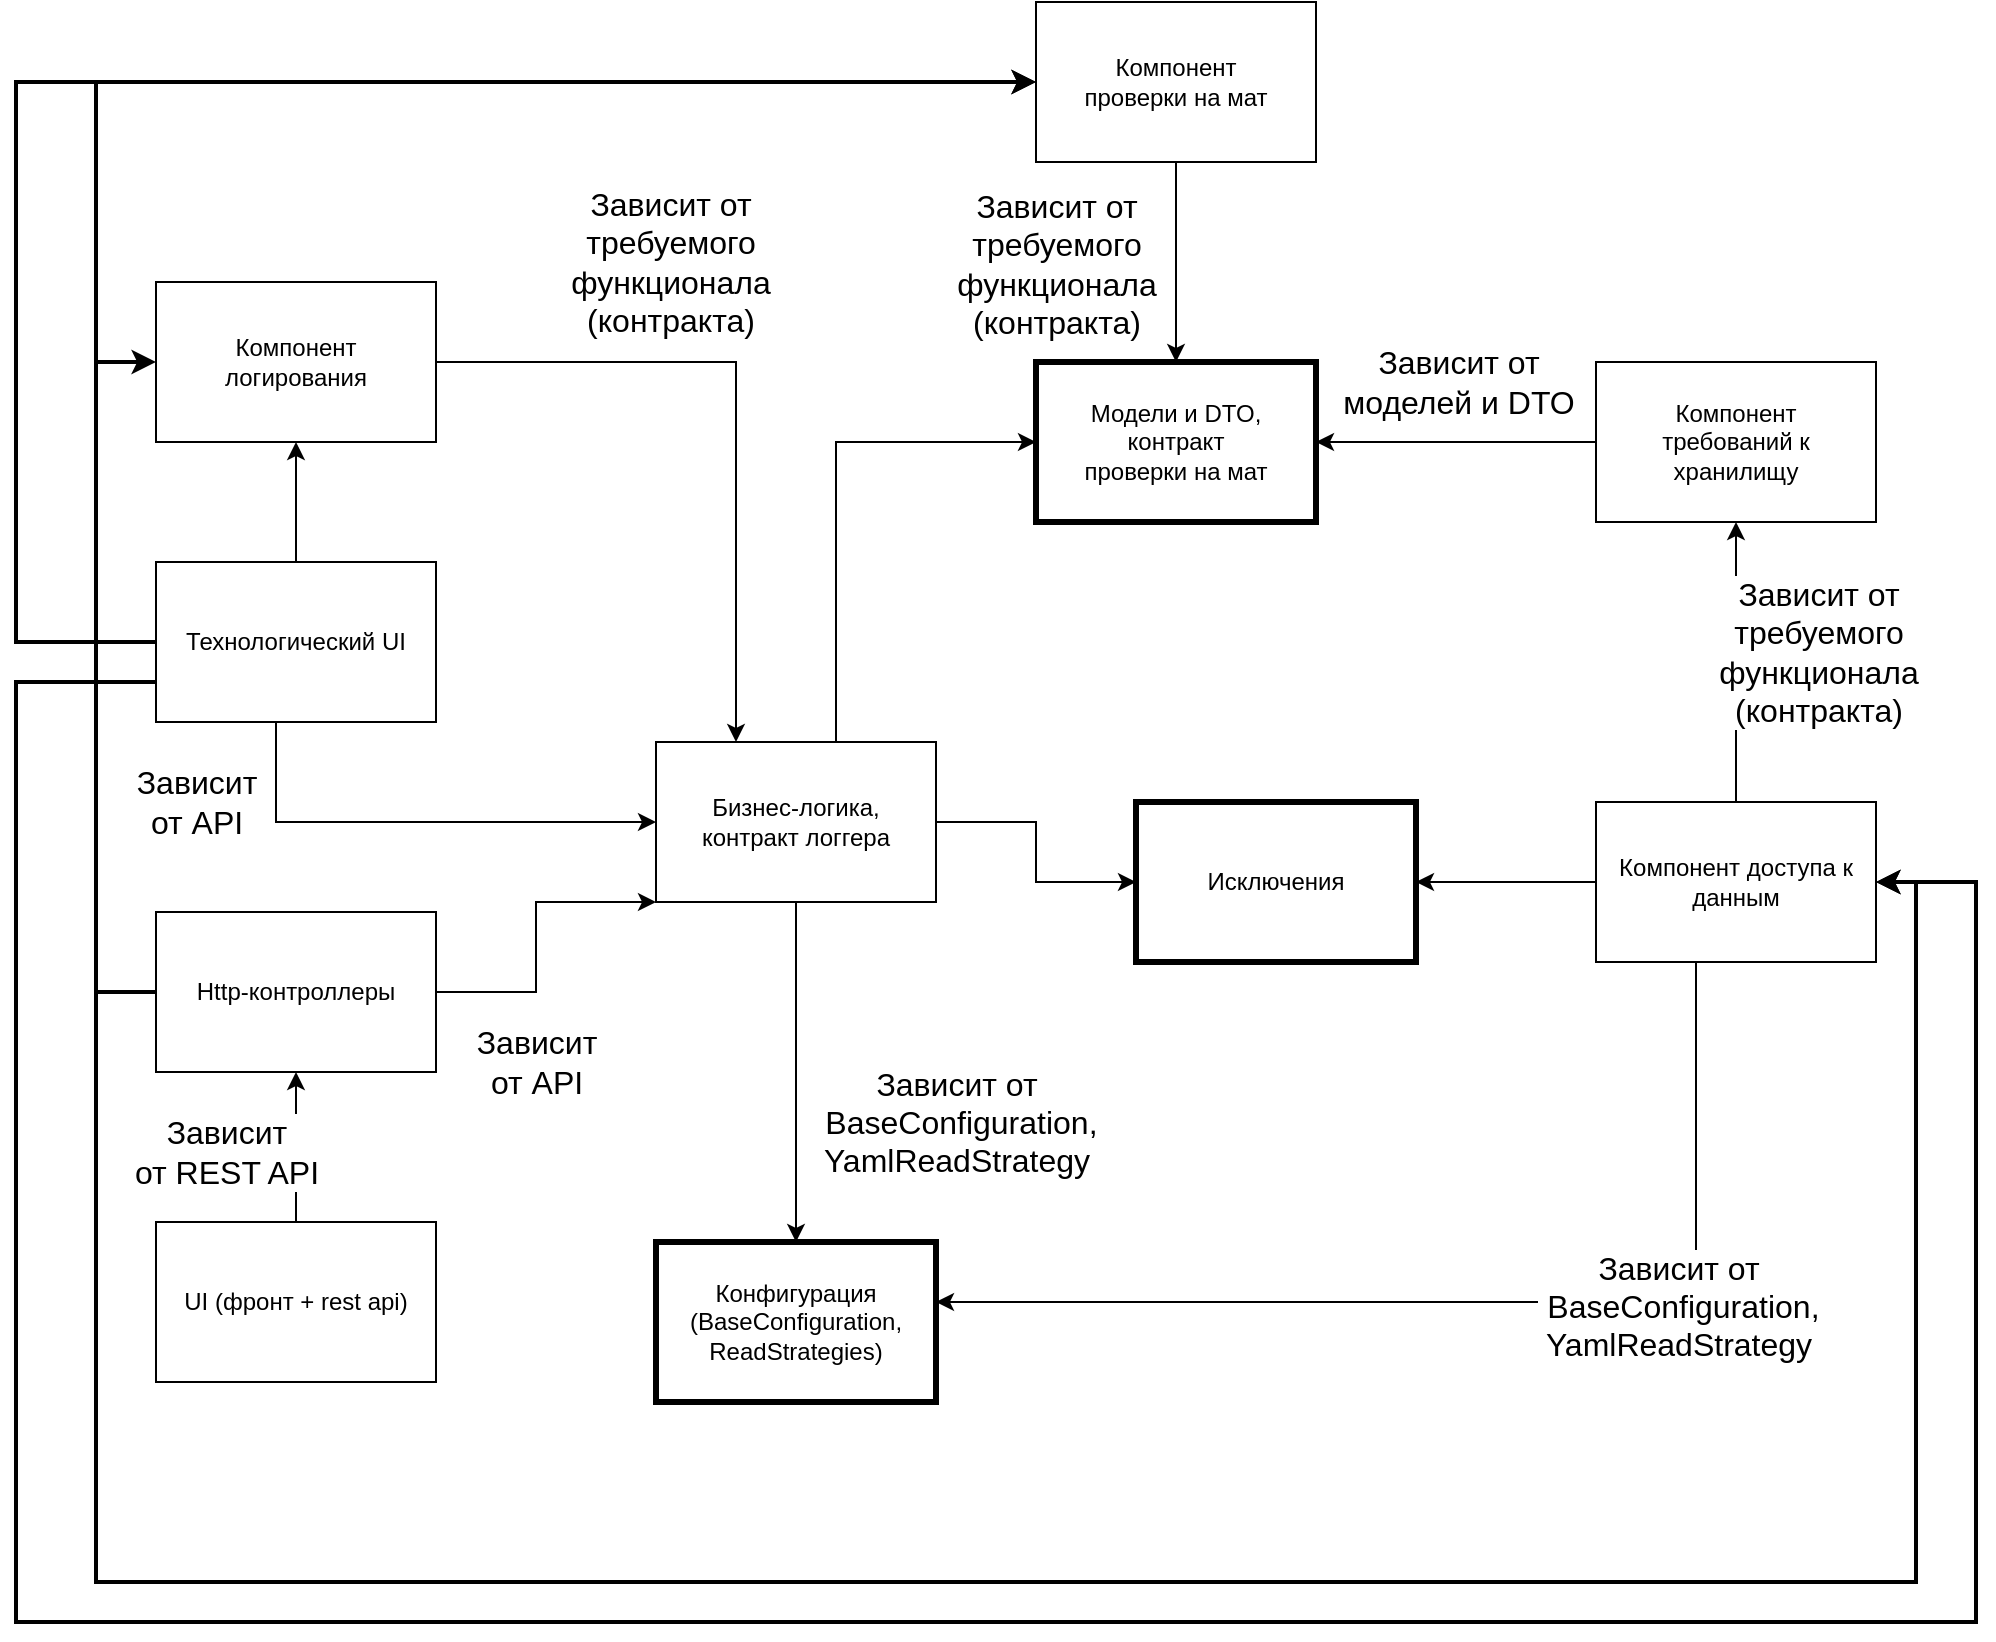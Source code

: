 <mxfile version="21.2.1" type="device">
  <diagram name="Page-1" id="QBljgq68wEwhkMlfZzJW">
    <mxGraphModel dx="2261" dy="826" grid="1" gridSize="10" guides="1" tooltips="1" connect="1" arrows="1" fold="1" page="1" pageScale="1" pageWidth="827" pageHeight="1169" math="0" shadow="0">
      <root>
        <mxCell id="0" />
        <mxCell id="1" parent="0" />
        <mxCell id="0PdZy1AAfUoda0Z9hMVC-18" style="edgeStyle=orthogonalEdgeStyle;rounded=0;orthogonalLoop=1;jettySize=auto;html=1;" parent="1" source="1nAdGoXGek5rTGo1wJ3o-1" target="0PdZy1AAfUoda0Z9hMVC-5" edge="1">
          <mxGeometry relative="1" as="geometry" />
        </mxCell>
        <mxCell id="qCnojRUWxmXm9_TOPRR0-1" style="edgeStyle=orthogonalEdgeStyle;rounded=0;orthogonalLoop=1;jettySize=auto;html=1;strokeWidth=2;" edge="1" parent="1" source="1nAdGoXGek5rTGo1wJ3o-1" target="JTY4No35F_ZZc9XMcEsa-1">
          <mxGeometry relative="1" as="geometry">
            <mxPoint x="230" y="30" as="targetPoint" />
            <Array as="points">
              <mxPoint x="-230" y="330" />
              <mxPoint x="-230" y="50" />
            </Array>
          </mxGeometry>
        </mxCell>
        <mxCell id="qCnojRUWxmXm9_TOPRR0-2" style="edgeStyle=orthogonalEdgeStyle;rounded=0;orthogonalLoop=1;jettySize=auto;html=1;exitX=0;exitY=0.75;exitDx=0;exitDy=0;strokeWidth=2;" edge="1" parent="1" source="1nAdGoXGek5rTGo1wJ3o-1" target="1nAdGoXGek5rTGo1wJ3o-3">
          <mxGeometry relative="1" as="geometry">
            <mxPoint x="440" y="860" as="targetPoint" />
            <Array as="points">
              <mxPoint x="-230" y="350" />
              <mxPoint x="-230" y="820" />
              <mxPoint x="750" y="820" />
              <mxPoint x="750" y="450" />
            </Array>
          </mxGeometry>
        </mxCell>
        <mxCell id="1nAdGoXGek5rTGo1wJ3o-1" value="Технологический UI" style="rounded=0;whiteSpace=wrap;html=1;" parent="1" vertex="1">
          <mxGeometry x="-160" y="290" width="140" height="80" as="geometry" />
        </mxCell>
        <mxCell id="1nAdGoXGek5rTGo1wJ3o-15" style="edgeStyle=orthogonalEdgeStyle;rounded=0;orthogonalLoop=1;jettySize=auto;html=1;fontSize=16;startArrow=classic;startFill=1;endArrow=none;endFill=0;" parent="1" source="0PdZy1AAfUoda0Z9hMVC-1" target="1nAdGoXGek5rTGo1wJ3o-3" edge="1">
          <mxGeometry relative="1" as="geometry" />
        </mxCell>
        <mxCell id="1nAdGoXGek5rTGo1wJ3o-16" value="Зависит от &lt;br&gt;требуемого &lt;br&gt;функционала &lt;br&gt;(контракта)" style="edgeLabel;html=1;align=center;verticalAlign=middle;resizable=0;points=[];fontSize=16;" parent="1nAdGoXGek5rTGo1wJ3o-15" vertex="1" connectable="0">
          <mxGeometry x="0.25" y="2" relative="1" as="geometry">
            <mxPoint x="39" y="-23" as="offset" />
          </mxGeometry>
        </mxCell>
        <mxCell id="1nAdGoXGek5rTGo1wJ3o-17" style="edgeStyle=orthogonalEdgeStyle;rounded=0;orthogonalLoop=1;jettySize=auto;html=1;fontSize=16;startArrow=classic;startFill=1;endArrow=none;endFill=0;" parent="1" source="1nAdGoXGek5rTGo1wJ3o-2" edge="1">
          <mxGeometry relative="1" as="geometry">
            <mxPoint x="80" y="420" as="sourcePoint" />
            <mxPoint x="-100" y="370" as="targetPoint" />
            <Array as="points">
              <mxPoint x="-100" y="420" />
            </Array>
          </mxGeometry>
        </mxCell>
        <mxCell id="1nAdGoXGek5rTGo1wJ3o-18" value="Зависит &lt;br&gt;от API" style="edgeLabel;html=1;align=center;verticalAlign=middle;resizable=0;points=[];fontSize=16;" parent="1nAdGoXGek5rTGo1wJ3o-17" vertex="1" connectable="0">
          <mxGeometry x="-0.292" relative="1" as="geometry">
            <mxPoint x="-145" y="-10" as="offset" />
          </mxGeometry>
        </mxCell>
        <mxCell id="0PdZy1AAfUoda0Z9hMVC-7" style="edgeStyle=orthogonalEdgeStyle;rounded=0;orthogonalLoop=1;jettySize=auto;html=1;" parent="1" source="1nAdGoXGek5rTGo1wJ3o-2" target="0PdZy1AAfUoda0Z9hMVC-4" edge="1">
          <mxGeometry relative="1" as="geometry">
            <Array as="points">
              <mxPoint x="180" y="230" />
            </Array>
          </mxGeometry>
        </mxCell>
        <mxCell id="0PdZy1AAfUoda0Z9hMVC-9" style="edgeStyle=orthogonalEdgeStyle;rounded=0;orthogonalLoop=1;jettySize=auto;html=1;" parent="1" source="1nAdGoXGek5rTGo1wJ3o-2" target="0PdZy1AAfUoda0Z9hMVC-3" edge="1">
          <mxGeometry relative="1" as="geometry">
            <Array as="points">
              <mxPoint x="200" y="670" />
            </Array>
          </mxGeometry>
        </mxCell>
        <mxCell id="0PdZy1AAfUoda0Z9hMVC-10" value="Зависит от&lt;br style=&quot;font-size: 16px;&quot;&gt;&amp;nbsp;BaseConfiguration,&lt;br&gt;YamlReadStrategy" style="edgeLabel;html=1;align=center;verticalAlign=middle;resizable=0;points=[];fontSize=16;" parent="0PdZy1AAfUoda0Z9hMVC-9" vertex="1" connectable="0">
          <mxGeometry x="-0.064" y="-2" relative="1" as="geometry">
            <mxPoint x="82" y="30" as="offset" />
          </mxGeometry>
        </mxCell>
        <mxCell id="0PdZy1AAfUoda0Z9hMVC-13" style="edgeStyle=orthogonalEdgeStyle;rounded=0;orthogonalLoop=1;jettySize=auto;html=1;" parent="1" source="1nAdGoXGek5rTGo1wJ3o-2" target="0PdZy1AAfUoda0Z9hMVC-2" edge="1">
          <mxGeometry relative="1" as="geometry" />
        </mxCell>
        <mxCell id="1nAdGoXGek5rTGo1wJ3o-2" value="Бизнес-логика,&lt;br&gt;контракт логгера" style="rounded=0;whiteSpace=wrap;html=1;" parent="1" vertex="1">
          <mxGeometry x="90" y="380" width="140" height="80" as="geometry" />
        </mxCell>
        <mxCell id="0PdZy1AAfUoda0Z9hMVC-8" style="edgeStyle=orthogonalEdgeStyle;rounded=0;orthogonalLoop=1;jettySize=auto;html=1;" parent="1" source="1nAdGoXGek5rTGo1wJ3o-3" target="0PdZy1AAfUoda0Z9hMVC-3" edge="1">
          <mxGeometry relative="1" as="geometry">
            <Array as="points">
              <mxPoint x="610" y="660" />
            </Array>
          </mxGeometry>
        </mxCell>
        <mxCell id="0PdZy1AAfUoda0Z9hMVC-12" value="&lt;font style=&quot;font-size: 16px;&quot;&gt;Зависит от&lt;br style=&quot;border-color: var(--border-color);&quot;&gt;&lt;/font&gt;&lt;span style=&quot;font-size: 16px;&quot;&gt;&amp;nbsp;BaseConfiguration,&lt;/span&gt;&lt;br style=&quot;border-color: var(--border-color); font-size: 16px;&quot;&gt;&lt;span style=&quot;font-size: 16px;&quot;&gt;YamlReadStrategy&lt;/span&gt;" style="edgeLabel;html=1;align=center;verticalAlign=middle;resizable=0;points=[];" parent="0PdZy1AAfUoda0Z9hMVC-8" vertex="1" connectable="0">
          <mxGeometry x="-0.348" y="2" relative="1" as="geometry">
            <mxPoint as="offset" />
          </mxGeometry>
        </mxCell>
        <mxCell id="0PdZy1AAfUoda0Z9hMVC-14" style="edgeStyle=orthogonalEdgeStyle;rounded=0;orthogonalLoop=1;jettySize=auto;html=1;" parent="1" source="1nAdGoXGek5rTGo1wJ3o-3" target="0PdZy1AAfUoda0Z9hMVC-2" edge="1">
          <mxGeometry relative="1" as="geometry">
            <mxPoint x="530" y="450" as="targetPoint" />
          </mxGeometry>
        </mxCell>
        <mxCell id="1nAdGoXGek5rTGo1wJ3o-3" value="Компонент доступа к данным" style="rounded=0;whiteSpace=wrap;html=1;" parent="1" vertex="1">
          <mxGeometry x="560" y="410" width="140" height="80" as="geometry" />
        </mxCell>
        <mxCell id="0PdZy1AAfUoda0Z9hMVC-6" style="edgeStyle=orthogonalEdgeStyle;rounded=0;orthogonalLoop=1;jettySize=auto;html=1;" parent="1" source="0PdZy1AAfUoda0Z9hMVC-1" target="0PdZy1AAfUoda0Z9hMVC-4" edge="1">
          <mxGeometry relative="1" as="geometry" />
        </mxCell>
        <mxCell id="JTY4No35F_ZZc9XMcEsa-7" value="&lt;font style=&quot;font-size: 16px;&quot;&gt;Зависит от &lt;br&gt;моделей и DTO&lt;/font&gt;" style="edgeLabel;html=1;align=center;verticalAlign=middle;resizable=0;points=[];" parent="0PdZy1AAfUoda0Z9hMVC-6" vertex="1" connectable="0">
          <mxGeometry x="-0.733" y="1" relative="1" as="geometry">
            <mxPoint x="-51" y="-31" as="offset" />
          </mxGeometry>
        </mxCell>
        <mxCell id="0PdZy1AAfUoda0Z9hMVC-1" value="Компонент &lt;br&gt;требований к хранилищу" style="rounded=0;whiteSpace=wrap;html=1;" parent="1" vertex="1">
          <mxGeometry x="560" y="190" width="140" height="80" as="geometry" />
        </mxCell>
        <mxCell id="0PdZy1AAfUoda0Z9hMVC-2" value="Исключения" style="rounded=0;whiteSpace=wrap;html=1;strokeWidth=3;" parent="1" vertex="1">
          <mxGeometry x="330" y="410" width="140" height="80" as="geometry" />
        </mxCell>
        <mxCell id="0PdZy1AAfUoda0Z9hMVC-3" value="Конфигурация (BaseConfiguration, ReadStrategies)" style="rounded=0;whiteSpace=wrap;html=1;strokeWidth=3;" parent="1" vertex="1">
          <mxGeometry x="90" y="630" width="140" height="80" as="geometry" />
        </mxCell>
        <mxCell id="0PdZy1AAfUoda0Z9hMVC-4" value="Модели и DTO,&lt;br&gt;контракт &lt;br&gt;проверки на мат" style="rounded=0;whiteSpace=wrap;html=1;strokeWidth=3;" parent="1" vertex="1">
          <mxGeometry x="280" y="190" width="140" height="80" as="geometry" />
        </mxCell>
        <mxCell id="JTY4No35F_ZZc9XMcEsa-8" style="edgeStyle=orthogonalEdgeStyle;rounded=0;orthogonalLoop=1;jettySize=auto;html=1;" parent="1" source="0PdZy1AAfUoda0Z9hMVC-5" target="1nAdGoXGek5rTGo1wJ3o-2" edge="1">
          <mxGeometry relative="1" as="geometry">
            <Array as="points">
              <mxPoint x="130" y="190" />
            </Array>
          </mxGeometry>
        </mxCell>
        <mxCell id="JTY4No35F_ZZc9XMcEsa-9" value="Зависит от &lt;br style=&quot;font-size: 16px;&quot;&gt;требуемого &lt;br style=&quot;font-size: 16px;&quot;&gt;функционала&lt;br style=&quot;font-size: 16px;&quot;&gt;(контракта)" style="edgeLabel;html=1;align=center;verticalAlign=middle;resizable=0;points=[];fontSize=16;" parent="JTY4No35F_ZZc9XMcEsa-8" vertex="1" connectable="0">
          <mxGeometry x="-0.121" y="-2" relative="1" as="geometry">
            <mxPoint x="-33" y="-52" as="offset" />
          </mxGeometry>
        </mxCell>
        <mxCell id="0PdZy1AAfUoda0Z9hMVC-5" value="Компонент &lt;br&gt;логирования" style="rounded=0;whiteSpace=wrap;html=1;" parent="1" vertex="1">
          <mxGeometry x="-160" y="150" width="140" height="80" as="geometry" />
        </mxCell>
        <mxCell id="0PdZy1AAfUoda0Z9hMVC-19" style="edgeStyle=orthogonalEdgeStyle;rounded=0;orthogonalLoop=1;jettySize=auto;html=1;exitX=1;exitY=0.5;exitDx=0;exitDy=0;" parent="1" source="0PdZy1AAfUoda0Z9hMVC-16" target="0PdZy1AAfUoda0Z9hMVC-17" edge="1">
          <mxGeometry relative="1" as="geometry">
            <Array as="points">
              <mxPoint x="-90" y="660" />
            </Array>
          </mxGeometry>
        </mxCell>
        <mxCell id="0PdZy1AAfUoda0Z9hMVC-20" value="Зависит &lt;br style=&quot;font-size: 16px;&quot;&gt;от REST API" style="edgeLabel;html=1;align=center;verticalAlign=middle;resizable=0;points=[];fontSize=16;" parent="0PdZy1AAfUoda0Z9hMVC-19" vertex="1" connectable="0">
          <mxGeometry x="0.292" y="-4" relative="1" as="geometry">
            <mxPoint x="-39" y="-26" as="offset" />
          </mxGeometry>
        </mxCell>
        <mxCell id="0PdZy1AAfUoda0Z9hMVC-16" value="UI (фронт + rest api)" style="rounded=0;whiteSpace=wrap;html=1;" parent="1" vertex="1">
          <mxGeometry x="-160" y="620" width="140" height="80" as="geometry" />
        </mxCell>
        <mxCell id="0PdZy1AAfUoda0Z9hMVC-21" style="edgeStyle=orthogonalEdgeStyle;rounded=0;orthogonalLoop=1;jettySize=auto;html=1;" parent="1" source="0PdZy1AAfUoda0Z9hMVC-17" target="1nAdGoXGek5rTGo1wJ3o-2" edge="1">
          <mxGeometry relative="1" as="geometry">
            <Array as="points">
              <mxPoint x="30" y="505" />
              <mxPoint x="30" y="460" />
            </Array>
          </mxGeometry>
        </mxCell>
        <mxCell id="0PdZy1AAfUoda0Z9hMVC-22" value="Зависит &lt;br style=&quot;font-size: 16px;&quot;&gt;от API" style="edgeLabel;html=1;align=center;verticalAlign=middle;resizable=0;points=[];fontSize=16;" parent="0PdZy1AAfUoda0Z9hMVC-21" vertex="1" connectable="0">
          <mxGeometry x="-0.438" y="-2" relative="1" as="geometry">
            <mxPoint x="6" y="33" as="offset" />
          </mxGeometry>
        </mxCell>
        <mxCell id="qCnojRUWxmXm9_TOPRR0-4" style="edgeStyle=orthogonalEdgeStyle;rounded=0;orthogonalLoop=1;jettySize=auto;html=1;strokeWidth=2;" edge="1" parent="1" source="0PdZy1AAfUoda0Z9hMVC-17" target="1nAdGoXGek5rTGo1wJ3o-3">
          <mxGeometry relative="1" as="geometry">
            <Array as="points">
              <mxPoint x="-190" y="505" />
              <mxPoint x="-190" y="800" />
              <mxPoint x="720" y="800" />
              <mxPoint x="720" y="450" />
            </Array>
          </mxGeometry>
        </mxCell>
        <mxCell id="qCnojRUWxmXm9_TOPRR0-5" style="edgeStyle=orthogonalEdgeStyle;rounded=0;orthogonalLoop=1;jettySize=auto;html=1;strokeWidth=2;" edge="1" parent="1" source="0PdZy1AAfUoda0Z9hMVC-17" target="JTY4No35F_ZZc9XMcEsa-1">
          <mxGeometry relative="1" as="geometry">
            <Array as="points">
              <mxPoint x="-190" y="505" />
              <mxPoint x="-190" y="50" />
            </Array>
          </mxGeometry>
        </mxCell>
        <mxCell id="qCnojRUWxmXm9_TOPRR0-6" style="edgeStyle=orthogonalEdgeStyle;rounded=0;orthogonalLoop=1;jettySize=auto;html=1;strokeWidth=2;" edge="1" parent="1" source="0PdZy1AAfUoda0Z9hMVC-17" target="0PdZy1AAfUoda0Z9hMVC-5">
          <mxGeometry relative="1" as="geometry">
            <Array as="points">
              <mxPoint x="-190" y="505" />
              <mxPoint x="-190" y="190" />
            </Array>
          </mxGeometry>
        </mxCell>
        <mxCell id="0PdZy1AAfUoda0Z9hMVC-17" value="Http-контроллеры" style="rounded=0;whiteSpace=wrap;html=1;" parent="1" vertex="1">
          <mxGeometry x="-160" y="465" width="140" height="80" as="geometry" />
        </mxCell>
        <mxCell id="JTY4No35F_ZZc9XMcEsa-4" style="edgeStyle=orthogonalEdgeStyle;rounded=0;orthogonalLoop=1;jettySize=auto;html=1;" parent="1" source="JTY4No35F_ZZc9XMcEsa-1" target="0PdZy1AAfUoda0Z9hMVC-4" edge="1">
          <mxGeometry relative="1" as="geometry" />
        </mxCell>
        <mxCell id="JTY4No35F_ZZc9XMcEsa-6" value="&lt;font style=&quot;font-size: 16px;&quot;&gt;Зависит от&lt;/font&gt;&lt;br style=&quot;border-color: var(--border-color); font-size: 16px;&quot;&gt;&lt;span style=&quot;font-size: 16px;&quot;&gt;требуемого&lt;/span&gt;&lt;br style=&quot;border-color: var(--border-color); font-size: 16px;&quot;&gt;&lt;span style=&quot;font-size: 16px;&quot;&gt;функционала&lt;/span&gt;&lt;br style=&quot;border-color: var(--border-color); font-size: 16px;&quot;&gt;&lt;span style=&quot;font-size: 16px;&quot;&gt;(контракта)&lt;/span&gt;" style="edgeLabel;html=1;align=center;verticalAlign=middle;resizable=0;points=[];" parent="JTY4No35F_ZZc9XMcEsa-4" vertex="1" connectable="0">
          <mxGeometry x="0.088" y="-3" relative="1" as="geometry">
            <mxPoint x="-57" y="-4" as="offset" />
          </mxGeometry>
        </mxCell>
        <mxCell id="JTY4No35F_ZZc9XMcEsa-1" value="Компонент &lt;br&gt;проверки на мат" style="rounded=0;whiteSpace=wrap;html=1;" parent="1" vertex="1">
          <mxGeometry x="280" y="10" width="140" height="80" as="geometry" />
        </mxCell>
      </root>
    </mxGraphModel>
  </diagram>
</mxfile>
